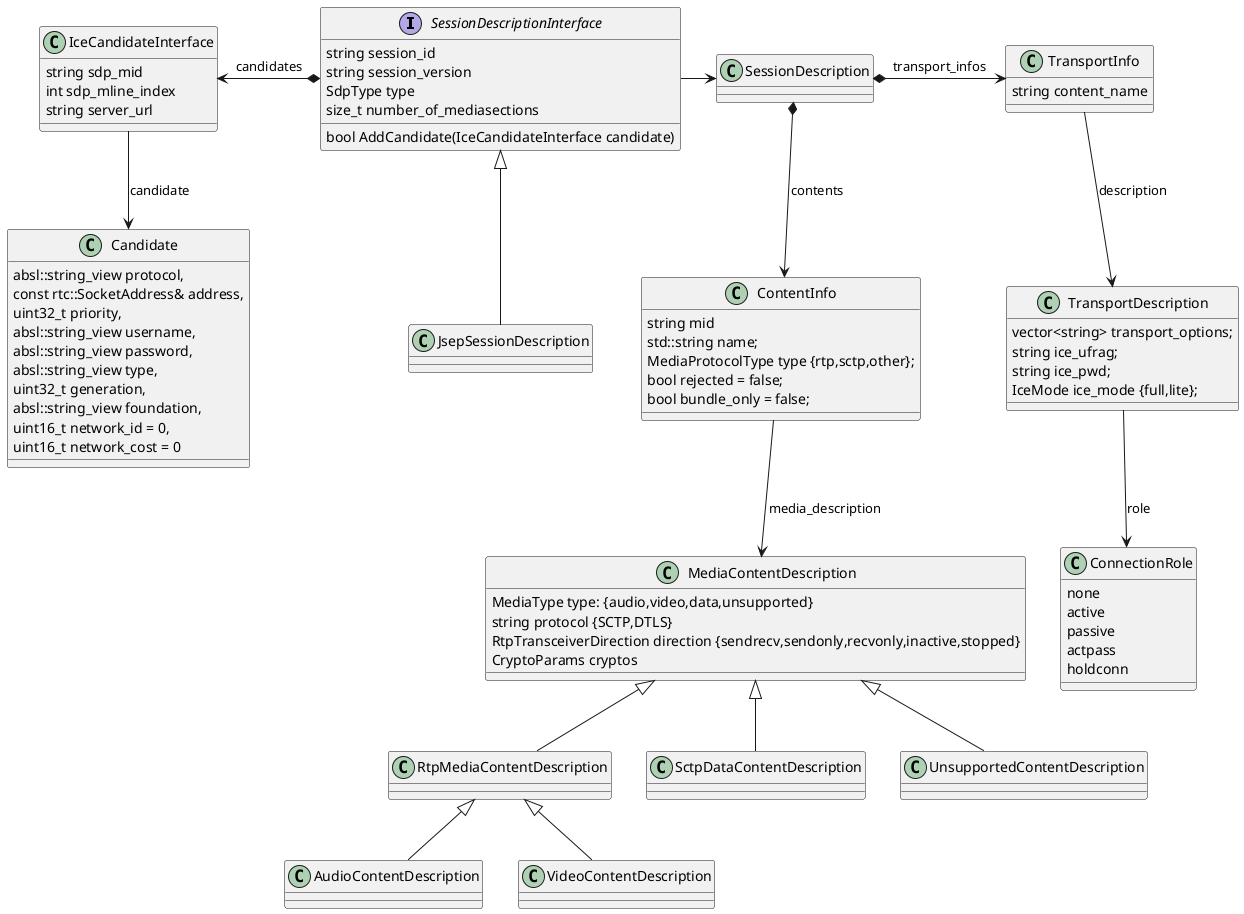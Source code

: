@startuml SessionDescription
interface SessionDescriptionInterface
{
    {field} string session_id
    {field} string session_version
    {field} SdpType type
    {field} size_t number_of_mediasections
    
    {method} bool AddCandidate(IceCandidateInterface candidate)
}

class JsepSessionDescription

class IceCandidateInterface
{
    {field} string sdp_mid
    {field} int sdp_mline_index
    {field} string server_url
}

class Candidate
{
    absl::string_view protocol,
    const rtc::SocketAddress& address,
    uint32_t priority,
    absl::string_view username,
    absl::string_view password,
    absl::string_view type,
    uint32_t generation,
    absl::string_view foundation,
    uint16_t network_id = 0,
    uint16_t network_cost = 0
}

class SessionDescription
{

}

class ContentInfo
{
    string mid
    std::string name;
    MediaProtocolType type {rtp,sctp,other};
    bool rejected = false;
    bool bundle_only = false;
}

class MediaContentDescription
{
    {field} MediaType type: {audio,video,data,unsupported}
    {field} string protocol {SCTP,DTLS}
    {field} RtpTransceiverDirection direction {sendrecv,sendonly,recvonly,inactive,stopped}
    {field} CryptoParams cryptos
}

class TransportInfo
{
    {field} string content_name
}

class TransportDescription
{
  vector<string> transport_options;
  string ice_ufrag;
  string ice_pwd;
  IceMode ice_mode {full,lite};
}

class ConnectionRole
{
    none
    active
    passive
    actpass
    holdconn
}


SessionDescriptionInterface <|-- JsepSessionDescription

SessionDescriptionInterface -> SessionDescription

IceCandidateInterface <-* SessionDescriptionInterface : candidates
IceCandidateInterface --> Candidate : candidate


SessionDescription *-> TransportInfo : transport_infos
TransportInfo --> TransportDescription : description
TransportDescription --> ConnectionRole : role

SessionDescription *--> ContentInfo : contents
ContentInfo --> MediaContentDescription : media_description

MediaContentDescription <|-- RtpMediaContentDescription
RtpMediaContentDescription <|-- AudioContentDescription
RtpMediaContentDescription <|-- VideoContentDescription
MediaContentDescription <|-- SctpDataContentDescription
MediaContentDescription <|-- UnsupportedContentDescription


@enduml